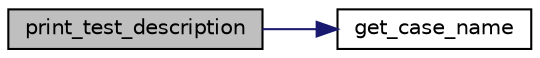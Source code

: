 digraph "print_test_description"
{
 // LATEX_PDF_SIZE
  edge [fontname="Helvetica",fontsize="10",labelfontname="Helvetica",labelfontsize="10"];
  node [fontname="Helvetica",fontsize="10",shape=record];
  rankdir="LR";
  Node1 [label="print_test_description",height=0.2,width=0.4,color="black", fillcolor="grey75", style="filled", fontcolor="black",tooltip="Print unique test description to the results xml file."];
  Node1 -> Node2 [color="midnightblue",fontsize="10",style="solid",fontname="Helvetica"];
  Node2 [label="get_case_name",height=0.2,width=0.4,color="black", fillcolor="white", style="filled",URL="$class_kernel_tests.html#a5a1ec6ee393f8538815bc0a82eac2e88",tooltip="Get name of the test case from JSON file."];
}

